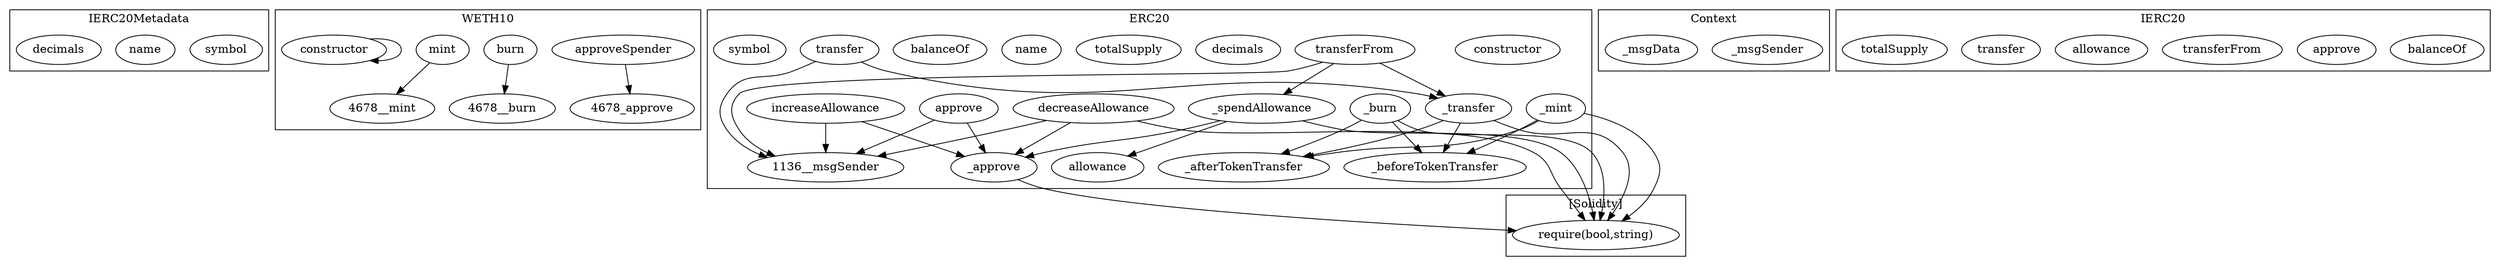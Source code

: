 strict digraph {
subgraph cluster_1283_IERC20Metadata {
label = "IERC20Metadata"
"1283_symbol" [label="symbol"]
"1283_name" [label="name"]
"1283_decimals" [label="decimals"]
}subgraph cluster_4678_WETH10 {
label = "WETH10"
"4678_approveSpender" [label="approveSpender"]
"4678_burn" [label="burn"]
"4678_mint" [label="mint"]
"4678_constructor" [label="constructor"]
"4678_approveSpender" -> "4678_approve"
"4678_burn" -> "4678__burn"
"4678_mint" -> "4678__mint"
"4678_constructor" -> "4678_constructor"
}subgraph cluster_1136_ERC20 {
label = "ERC20"
"1136_constructor" [label="constructor"]
"1136_transfer" [label="transfer"]
"1136_decimals" [label="decimals"]
"1136__afterTokenTransfer" [label="_afterTokenTransfer"]
"1136__beforeTokenTransfer" [label="_beforeTokenTransfer"]
"1136_totalSupply" [label="totalSupply"]
"1136__spendAllowance" [label="_spendAllowance"]
"1136_name" [label="name"]
"1136_balanceOf" [label="balanceOf"]
"1136__burn" [label="_burn"]
"1136_increaseAllowance" [label="increaseAllowance"]
"1136_allowance" [label="allowance"]
"1136_transferFrom" [label="transferFrom"]
"1136_decreaseAllowance" [label="decreaseAllowance"]
"1136__approve" [label="_approve"]
"1136__transfer" [label="_transfer"]
"1136_approve" [label="approve"]
"1136_symbol" [label="symbol"]
"1136__mint" [label="_mint"]
"1136__spendAllowance" -> "1136_allowance"
"1136_transferFrom" -> "1136__transfer"
"1136__burn" -> "1136__beforeTokenTransfer"
"1136_increaseAllowance" -> "1136__msgSender"
"1136__transfer" -> "1136__afterTokenTransfer"
"1136_transfer" -> "1136__msgSender"
"1136__burn" -> "1136__afterTokenTransfer"
"1136_decreaseAllowance" -> "1136__approve"
"1136_approve" -> "1136__msgSender"
"1136_increaseAllowance" -> "1136__approve"
"1136_transfer" -> "1136__transfer"
"1136__spendAllowance" -> "1136__approve"
"1136__transfer" -> "1136__beforeTokenTransfer"
"1136__mint" -> "1136__afterTokenTransfer"
"1136_transferFrom" -> "1136__msgSender"
"1136_decreaseAllowance" -> "1136__msgSender"
"1136_approve" -> "1136__approve"
"1136_transferFrom" -> "1136__spendAllowance"
"1136__mint" -> "1136__beforeTokenTransfer"
}subgraph cluster_2999_Context {
label = "Context"
"2999__msgSender" [label="_msgSender"]
"2999__msgData" [label="_msgData"]
}subgraph cluster_1214_IERC20 {
label = "IERC20"
"1214_balanceOf" [label="balanceOf"]
"1214_approve" [label="approve"]
"1214_transferFrom" [label="transferFrom"]
"1214_allowance" [label="allowance"]
"1214_transfer" [label="transfer"]
"1214_totalSupply" [label="totalSupply"]
}subgraph cluster_solidity {
label = "[Solidity]"
"require(bool,string)" 
"1136__spendAllowance" -> "require(bool,string)"
"1136__mint" -> "require(bool,string)"
"1136__burn" -> "require(bool,string)"
"1136__approve" -> "require(bool,string)"
"1136__transfer" -> "require(bool,string)"
"1136_decreaseAllowance" -> "require(bool,string)"
}
}